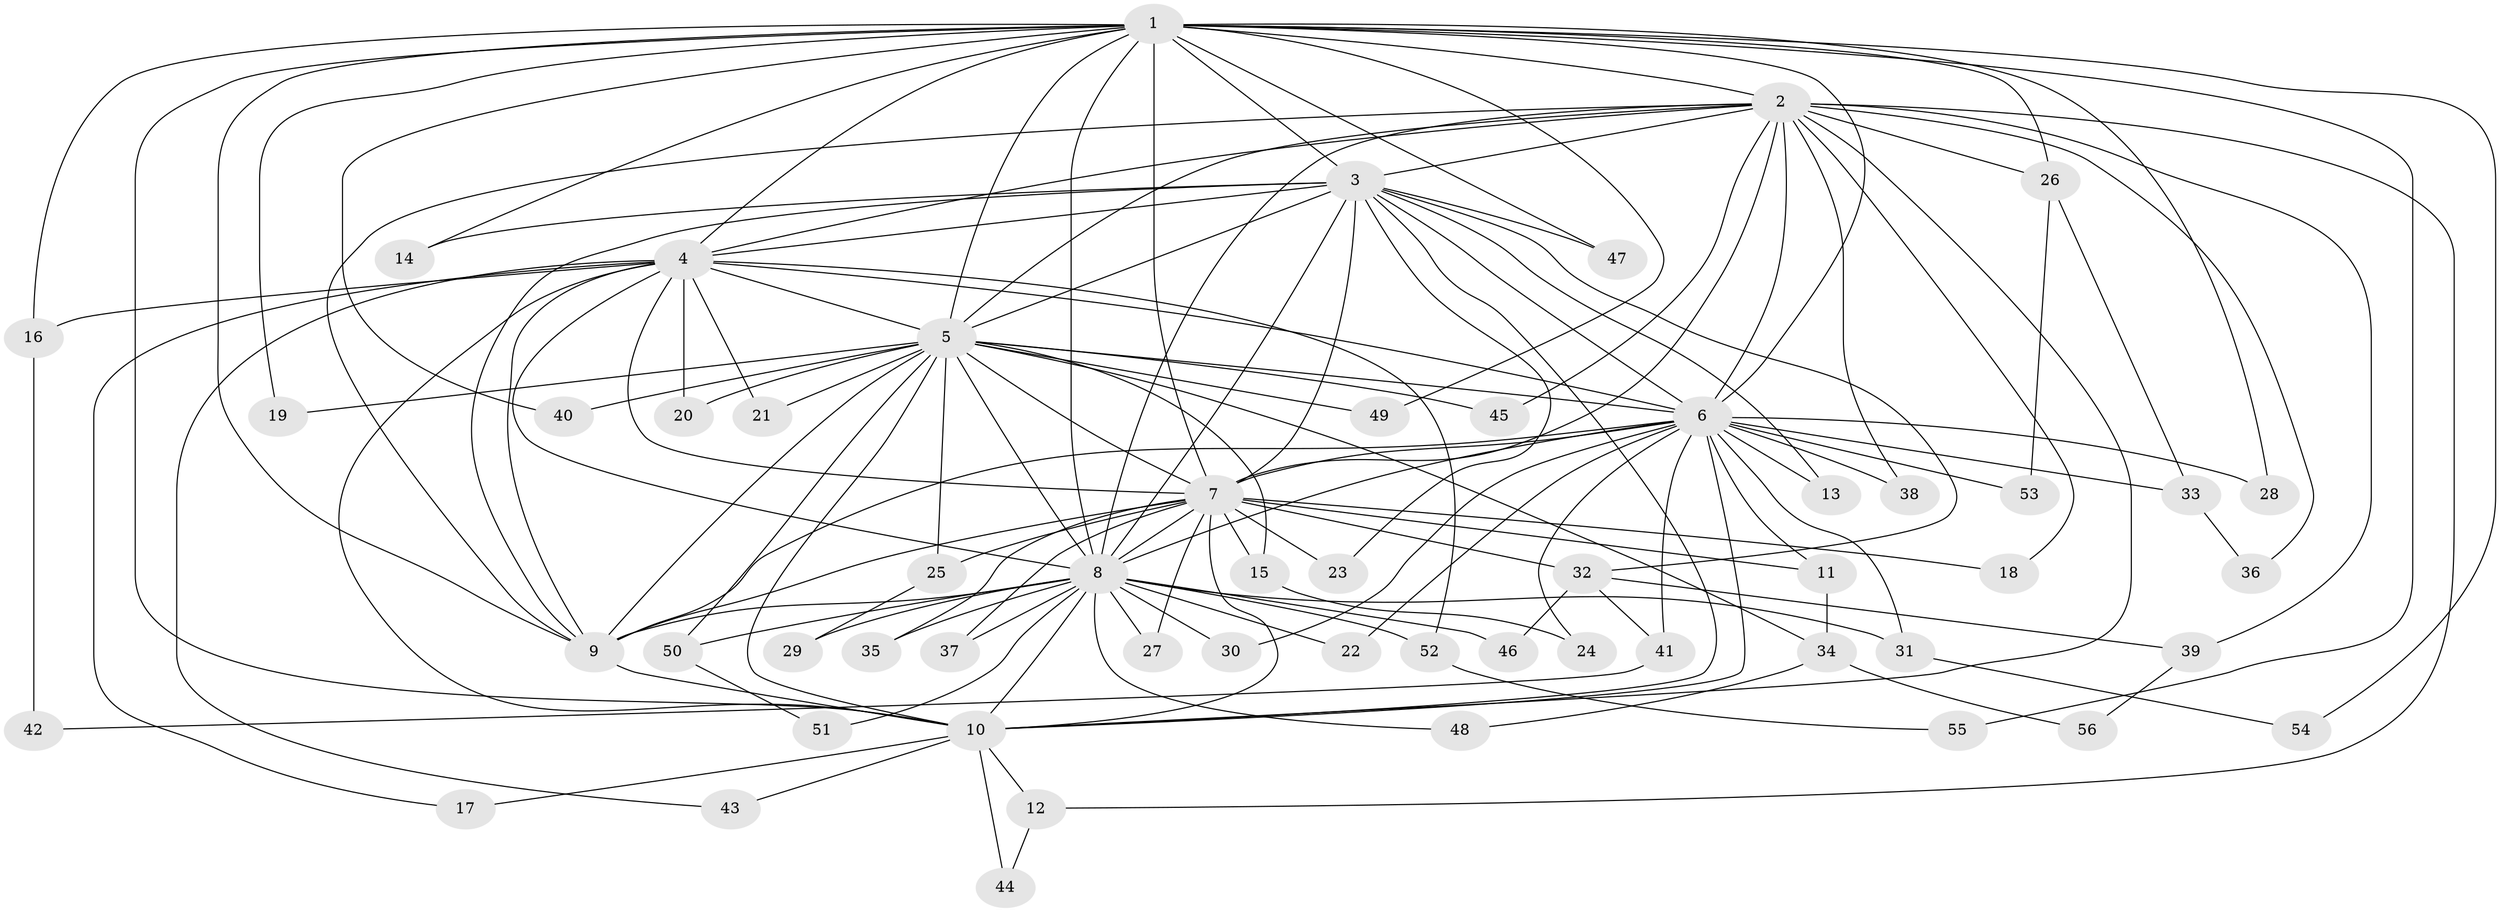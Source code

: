 // Generated by graph-tools (version 1.1) at 2025/44/03/09/25 04:44:25]
// undirected, 56 vertices, 137 edges
graph export_dot {
graph [start="1"]
  node [color=gray90,style=filled];
  1;
  2;
  3;
  4;
  5;
  6;
  7;
  8;
  9;
  10;
  11;
  12;
  13;
  14;
  15;
  16;
  17;
  18;
  19;
  20;
  21;
  22;
  23;
  24;
  25;
  26;
  27;
  28;
  29;
  30;
  31;
  32;
  33;
  34;
  35;
  36;
  37;
  38;
  39;
  40;
  41;
  42;
  43;
  44;
  45;
  46;
  47;
  48;
  49;
  50;
  51;
  52;
  53;
  54;
  55;
  56;
  1 -- 2;
  1 -- 3;
  1 -- 4;
  1 -- 5;
  1 -- 6;
  1 -- 7;
  1 -- 8;
  1 -- 9;
  1 -- 10;
  1 -- 14;
  1 -- 16;
  1 -- 19;
  1 -- 26;
  1 -- 28;
  1 -- 40;
  1 -- 47;
  1 -- 49;
  1 -- 54;
  1 -- 55;
  2 -- 3;
  2 -- 4;
  2 -- 5;
  2 -- 6;
  2 -- 7;
  2 -- 8;
  2 -- 9;
  2 -- 10;
  2 -- 12;
  2 -- 18;
  2 -- 26;
  2 -- 36;
  2 -- 38;
  2 -- 39;
  2 -- 45;
  3 -- 4;
  3 -- 5;
  3 -- 6;
  3 -- 7;
  3 -- 8;
  3 -- 9;
  3 -- 10;
  3 -- 13;
  3 -- 14;
  3 -- 23;
  3 -- 32;
  3 -- 47;
  4 -- 5;
  4 -- 6;
  4 -- 7;
  4 -- 8;
  4 -- 9;
  4 -- 10;
  4 -- 16;
  4 -- 17;
  4 -- 20;
  4 -- 21;
  4 -- 43;
  4 -- 52;
  5 -- 6;
  5 -- 7;
  5 -- 8;
  5 -- 9;
  5 -- 10;
  5 -- 15;
  5 -- 19;
  5 -- 20;
  5 -- 21;
  5 -- 25;
  5 -- 34;
  5 -- 40;
  5 -- 45;
  5 -- 49;
  5 -- 50;
  6 -- 7;
  6 -- 8;
  6 -- 9;
  6 -- 10;
  6 -- 11;
  6 -- 13;
  6 -- 22;
  6 -- 24;
  6 -- 28;
  6 -- 30;
  6 -- 31;
  6 -- 33;
  6 -- 38;
  6 -- 41;
  6 -- 53;
  7 -- 8;
  7 -- 9;
  7 -- 10;
  7 -- 11;
  7 -- 15;
  7 -- 18;
  7 -- 23;
  7 -- 25;
  7 -- 27;
  7 -- 32;
  7 -- 35;
  7 -- 37;
  8 -- 9;
  8 -- 10;
  8 -- 22;
  8 -- 27;
  8 -- 29;
  8 -- 30;
  8 -- 31;
  8 -- 35;
  8 -- 37;
  8 -- 46;
  8 -- 48;
  8 -- 50;
  8 -- 51;
  8 -- 52;
  9 -- 10;
  10 -- 12;
  10 -- 17;
  10 -- 43;
  10 -- 44;
  11 -- 34;
  12 -- 44;
  15 -- 24;
  16 -- 42;
  25 -- 29;
  26 -- 33;
  26 -- 53;
  31 -- 54;
  32 -- 39;
  32 -- 41;
  32 -- 46;
  33 -- 36;
  34 -- 48;
  34 -- 56;
  39 -- 56;
  41 -- 42;
  50 -- 51;
  52 -- 55;
}
